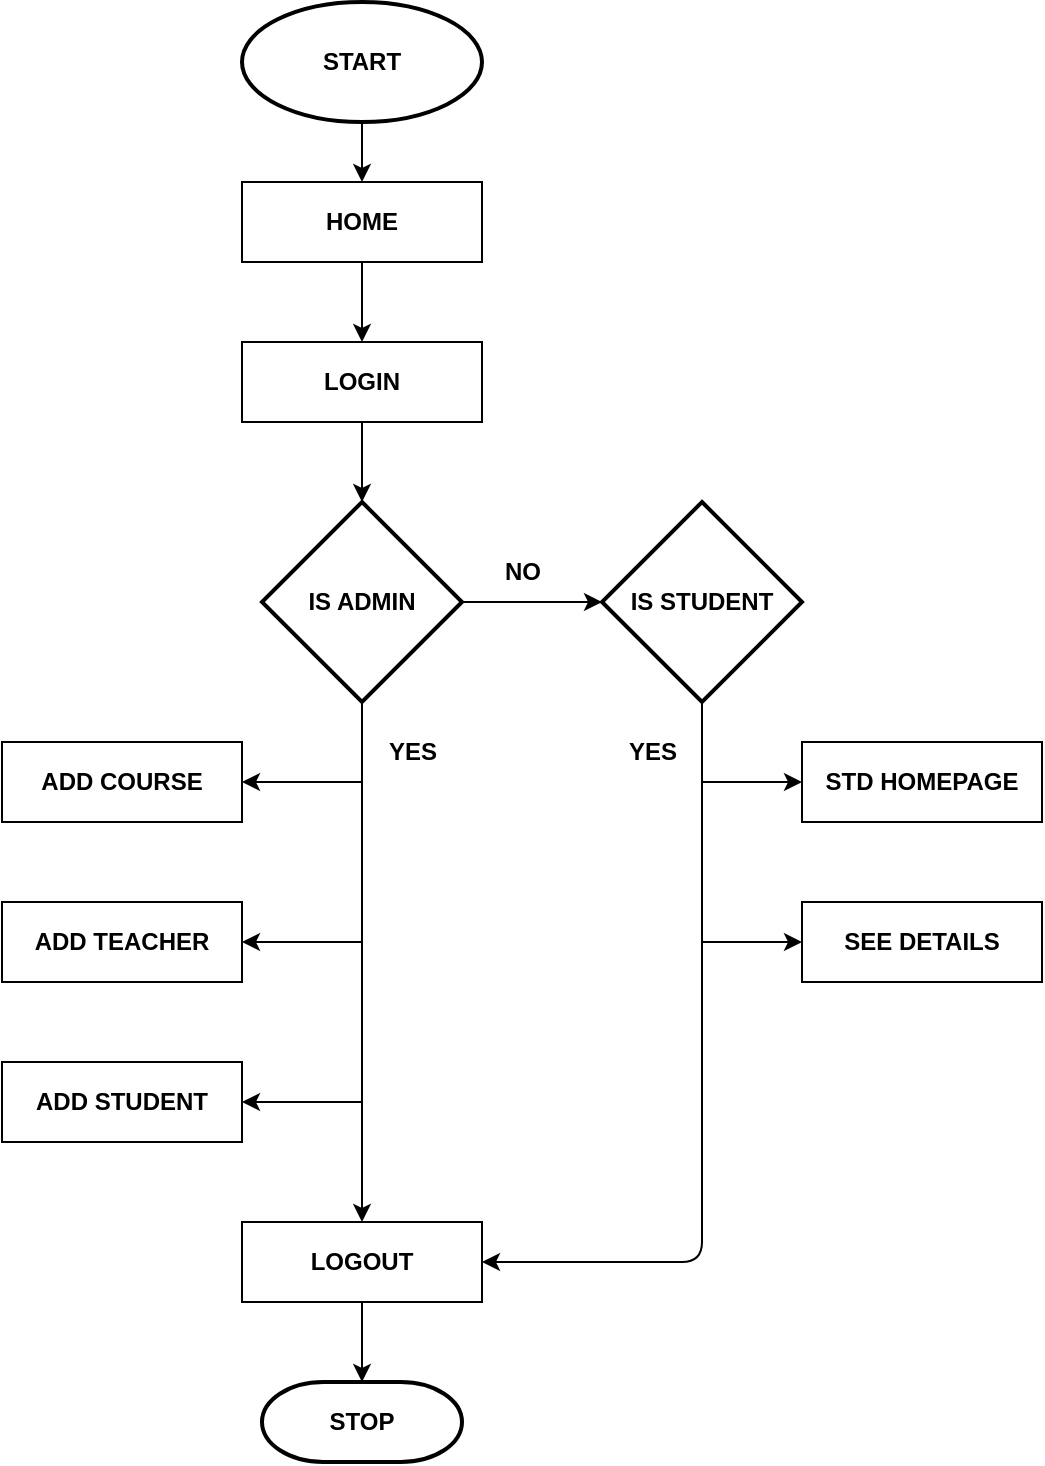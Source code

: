 <mxfile>
    <diagram id="oM--z0gJKlgBDbqruDY2" name="Page-1">
        <mxGraphModel dx="832" dy="465" grid="1" gridSize="10" guides="1" tooltips="1" connect="1" arrows="1" fold="1" page="1" pageScale="1" pageWidth="850" pageHeight="1100" math="0" shadow="0">
            <root>
                <mxCell id="0"/>
                <mxCell id="1" parent="0"/>
                <mxCell id="16" style="edgeStyle=none;html=1;entryX=0.5;entryY=0;entryDx=0;entryDy=0;" parent="1" source="2" target="4" edge="1">
                    <mxGeometry relative="1" as="geometry"/>
                </mxCell>
                <mxCell id="2" value="&lt;b&gt;START&lt;/b&gt;" style="strokeWidth=2;html=1;shape=mxgraph.flowchart.start_1;whiteSpace=wrap;" parent="1" vertex="1">
                    <mxGeometry x="360" y="30" width="120" height="60" as="geometry"/>
                </mxCell>
                <mxCell id="3" value="&lt;b&gt;STOP&lt;/b&gt;" style="strokeWidth=2;html=1;shape=mxgraph.flowchart.terminator;whiteSpace=wrap;" parent="1" vertex="1">
                    <mxGeometry x="370" y="720" width="100" height="40" as="geometry"/>
                </mxCell>
                <mxCell id="17" style="edgeStyle=none;html=1;entryX=0.5;entryY=0;entryDx=0;entryDy=0;" parent="1" source="4" target="5" edge="1">
                    <mxGeometry relative="1" as="geometry"/>
                </mxCell>
                <mxCell id="4" value="&lt;b&gt;HOME&lt;/b&gt;" style="rounded=0;whiteSpace=wrap;html=1;" parent="1" vertex="1">
                    <mxGeometry x="360" y="120" width="120" height="40" as="geometry"/>
                </mxCell>
                <mxCell id="18" style="edgeStyle=none;html=1;" parent="1" source="5" target="6" edge="1">
                    <mxGeometry relative="1" as="geometry"/>
                </mxCell>
                <mxCell id="5" value="&lt;b&gt;LOGIN&lt;/b&gt;" style="rounded=0;whiteSpace=wrap;html=1;" parent="1" vertex="1">
                    <mxGeometry x="360" y="200" width="120" height="40" as="geometry"/>
                </mxCell>
                <mxCell id="19" style="edgeStyle=none;html=1;" parent="1" source="6" target="15" edge="1">
                    <mxGeometry relative="1" as="geometry"/>
                </mxCell>
                <mxCell id="24" style="edgeStyle=none;html=1;entryX=0;entryY=0.5;entryDx=0;entryDy=0;entryPerimeter=0;" parent="1" source="6" target="8" edge="1">
                    <mxGeometry relative="1" as="geometry"/>
                </mxCell>
                <mxCell id="6" value="&lt;b&gt;IS ADMIN&lt;/b&gt;" style="strokeWidth=2;html=1;shape=mxgraph.flowchart.decision;whiteSpace=wrap;" parent="1" vertex="1">
                    <mxGeometry x="370" y="280" width="100" height="100" as="geometry"/>
                </mxCell>
                <mxCell id="26" style="edgeStyle=orthogonalEdgeStyle;html=1;entryX=1;entryY=0.5;entryDx=0;entryDy=0;exitX=0.5;exitY=1;exitDx=0;exitDy=0;exitPerimeter=0;" parent="1" source="8" target="15" edge="1">
                    <mxGeometry relative="1" as="geometry"/>
                </mxCell>
                <mxCell id="8" value="&lt;b&gt;IS STUDENT&lt;/b&gt;" style="strokeWidth=2;html=1;shape=mxgraph.flowchart.decision;whiteSpace=wrap;" parent="1" vertex="1">
                    <mxGeometry x="540" y="280" width="100" height="100" as="geometry"/>
                </mxCell>
                <mxCell id="20" style="edgeStyle=none;html=1;startArrow=classic;startFill=1;endArrow=none;endFill=0;" parent="1" source="9" edge="1">
                    <mxGeometry relative="1" as="geometry">
                        <mxPoint x="420" y="420" as="targetPoint"/>
                    </mxGeometry>
                </mxCell>
                <mxCell id="9" value="&lt;b&gt;ADD COURSE&lt;/b&gt;" style="rounded=0;whiteSpace=wrap;html=1;" parent="1" vertex="1">
                    <mxGeometry x="240" y="400" width="120" height="40" as="geometry"/>
                </mxCell>
                <mxCell id="21" style="edgeStyle=none;html=1;startArrow=classic;startFill=1;endArrow=none;endFill=0;" parent="1" source="10" edge="1">
                    <mxGeometry relative="1" as="geometry">
                        <mxPoint x="420" y="500" as="targetPoint"/>
                    </mxGeometry>
                </mxCell>
                <mxCell id="10" value="&lt;b&gt;ADD TEACHER&lt;/b&gt;" style="rounded=0;whiteSpace=wrap;html=1;" parent="1" vertex="1">
                    <mxGeometry x="240" y="480" width="120" height="40" as="geometry"/>
                </mxCell>
                <mxCell id="22" style="edgeStyle=none;html=1;startArrow=classic;startFill=1;endArrow=none;endFill=0;" parent="1" source="11" edge="1">
                    <mxGeometry relative="1" as="geometry">
                        <mxPoint x="420" y="580" as="targetPoint"/>
                    </mxGeometry>
                </mxCell>
                <mxCell id="11" value="&lt;b&gt;ADD STUDENT&lt;/b&gt;" style="rounded=0;whiteSpace=wrap;html=1;" parent="1" vertex="1">
                    <mxGeometry x="240" y="560" width="120" height="40" as="geometry"/>
                </mxCell>
                <mxCell id="27" style="edgeStyle=orthogonalEdgeStyle;html=1;startArrow=classic;startFill=1;endArrow=none;endFill=0;" parent="1" source="13" edge="1">
                    <mxGeometry relative="1" as="geometry">
                        <mxPoint x="590" y="420" as="targetPoint"/>
                    </mxGeometry>
                </mxCell>
                <mxCell id="13" value="&lt;b&gt;STD HOMEPAGE&lt;/b&gt;" style="rounded=0;whiteSpace=wrap;html=1;" parent="1" vertex="1">
                    <mxGeometry x="640" y="400" width="120" height="40" as="geometry"/>
                </mxCell>
                <mxCell id="28" style="edgeStyle=orthogonalEdgeStyle;html=1;startArrow=classic;startFill=1;endArrow=none;endFill=0;" parent="1" source="14" edge="1">
                    <mxGeometry relative="1" as="geometry">
                        <mxPoint x="590" y="500" as="targetPoint"/>
                    </mxGeometry>
                </mxCell>
                <mxCell id="14" value="&lt;b&gt;SEE DETAILS&lt;/b&gt;" style="rounded=0;whiteSpace=wrap;html=1;" parent="1" vertex="1">
                    <mxGeometry x="640" y="480" width="120" height="40" as="geometry"/>
                </mxCell>
                <mxCell id="23" style="edgeStyle=none;html=1;" parent="1" source="15" target="3" edge="1">
                    <mxGeometry relative="1" as="geometry"/>
                </mxCell>
                <mxCell id="15" value="&lt;b&gt;LOGOUT&lt;/b&gt;" style="rounded=0;whiteSpace=wrap;html=1;" parent="1" vertex="1">
                    <mxGeometry x="360" y="640" width="120" height="40" as="geometry"/>
                </mxCell>
                <mxCell id="29" value="&lt;b&gt;NO&lt;/b&gt;" style="text;html=1;align=center;verticalAlign=middle;resizable=0;points=[];autosize=1;strokeColor=none;fillColor=none;" parent="1" vertex="1">
                    <mxGeometry x="480" y="300" width="40" height="30" as="geometry"/>
                </mxCell>
                <mxCell id="30" value="&lt;b&gt;YES&lt;/b&gt;" style="text;html=1;align=center;verticalAlign=middle;resizable=0;points=[];autosize=1;strokeColor=none;fillColor=none;" parent="1" vertex="1">
                    <mxGeometry x="420" y="390" width="50" height="30" as="geometry"/>
                </mxCell>
                <mxCell id="31" value="&lt;b&gt;YES&lt;/b&gt;" style="text;html=1;align=center;verticalAlign=middle;resizable=0;points=[];autosize=1;strokeColor=none;fillColor=none;" parent="1" vertex="1">
                    <mxGeometry x="540" y="390" width="50" height="30" as="geometry"/>
                </mxCell>
            </root>
        </mxGraphModel>
    </diagram>
</mxfile>

